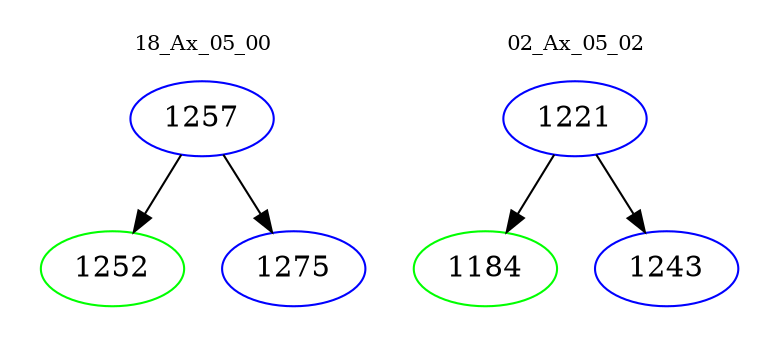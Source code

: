digraph{
subgraph cluster_0 {
color = white
label = "18_Ax_05_00";
fontsize=10;
T0_1257 [label="1257", color="blue"]
T0_1257 -> T0_1252 [color="black"]
T0_1252 [label="1252", color="green"]
T0_1257 -> T0_1275 [color="black"]
T0_1275 [label="1275", color="blue"]
}
subgraph cluster_1 {
color = white
label = "02_Ax_05_02";
fontsize=10;
T1_1221 [label="1221", color="blue"]
T1_1221 -> T1_1184 [color="black"]
T1_1184 [label="1184", color="green"]
T1_1221 -> T1_1243 [color="black"]
T1_1243 [label="1243", color="blue"]
}
}
